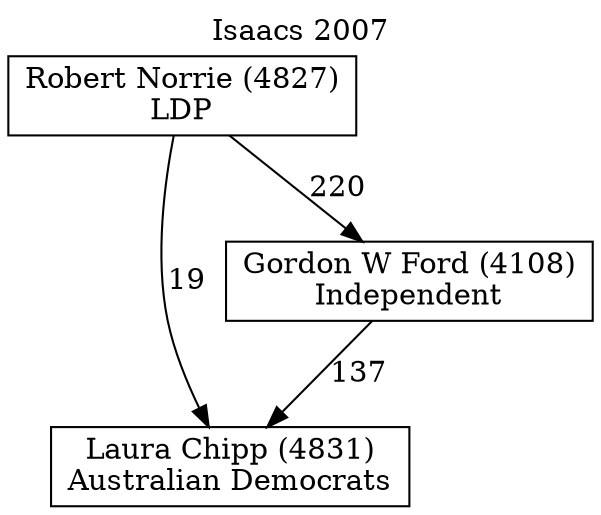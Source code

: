 // House preference flow
digraph "Laura Chipp (4831)_Isaacs_2007" {
	graph [label="Isaacs 2007" labelloc=t mclimit=10]
	node [shape=box]
	"Laura Chipp (4831)" [label="Laura Chipp (4831)
Australian Democrats"]
	"Gordon W Ford (4108)" [label="Gordon W Ford (4108)
Independent"]
	"Robert Norrie (4827)" [label="Robert Norrie (4827)
LDP"]
	"Gordon W Ford (4108)" -> "Laura Chipp (4831)" [label=137]
	"Robert Norrie (4827)" -> "Gordon W Ford (4108)" [label=220]
	"Robert Norrie (4827)" -> "Laura Chipp (4831)" [label=19]
}
